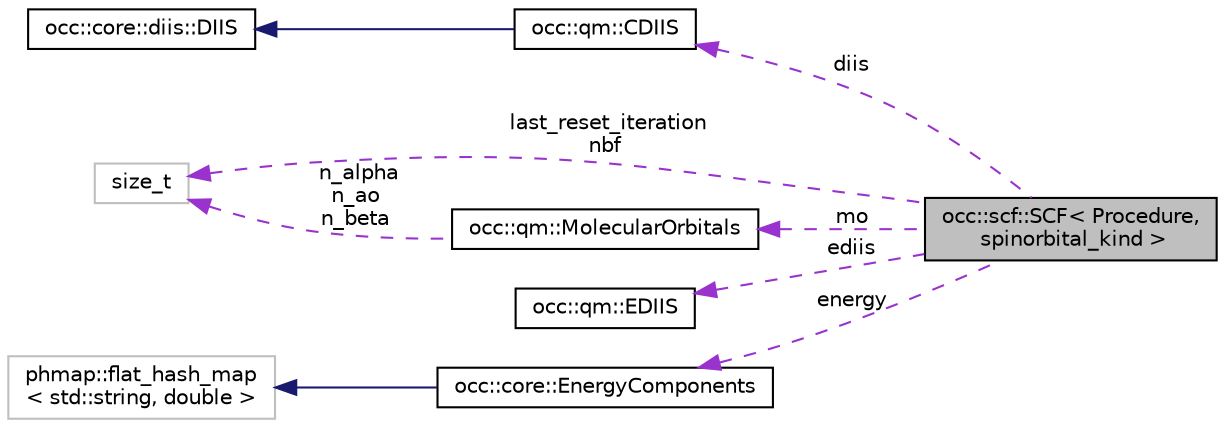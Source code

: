 digraph "occ::scf::SCF&lt; Procedure, spinorbital_kind &gt;"
{
 // LATEX_PDF_SIZE
  bgcolor="transparent";
  edge [fontname="Helvetica",fontsize="10",labelfontname="Helvetica",labelfontsize="10"];
  node [fontname="Helvetica",fontsize="10",shape=record];
  rankdir="LR";
  Node1 [label="occ::scf::SCF\< Procedure,\l spinorbital_kind \>",height=0.2,width=0.4,color="black", fillcolor="grey75", style="filled", fontcolor="black",tooltip=" "];
  Node2 -> Node1 [dir="back",color="darkorchid3",fontsize="10",style="dashed",label=" diis" ,fontname="Helvetica"];
  Node2 [label="occ::qm::CDIIS",height=0.2,width=0.4,color="black",URL="$classocc_1_1qm_1_1CDIIS.html",tooltip=" "];
  Node3 -> Node2 [dir="back",color="midnightblue",fontsize="10",style="solid",fontname="Helvetica"];
  Node3 [label="occ::core::diis::DIIS",height=0.2,width=0.4,color="black",URL="$classocc_1_1core_1_1diis_1_1DIIS.html",tooltip=" "];
  Node4 -> Node1 [dir="back",color="darkorchid3",fontsize="10",style="dashed",label=" mo" ,fontname="Helvetica"];
  Node4 [label="occ::qm::MolecularOrbitals",height=0.2,width=0.4,color="black",URL="$structocc_1_1qm_1_1MolecularOrbitals.html",tooltip=" "];
  Node5 -> Node4 [dir="back",color="darkorchid3",fontsize="10",style="dashed",label=" n_alpha\nn_ao\nn_beta" ,fontname="Helvetica"];
  Node5 [label="size_t",height=0.2,width=0.4,color="grey75",tooltip=" "];
  Node5 -> Node1 [dir="back",color="darkorchid3",fontsize="10",style="dashed",label=" last_reset_iteration\nnbf" ,fontname="Helvetica"];
  Node6 -> Node1 [dir="back",color="darkorchid3",fontsize="10",style="dashed",label=" ediis" ,fontname="Helvetica"];
  Node6 [label="occ::qm::EDIIS",height=0.2,width=0.4,color="black",URL="$classocc_1_1qm_1_1EDIIS.html",tooltip=" "];
  Node7 -> Node1 [dir="back",color="darkorchid3",fontsize="10",style="dashed",label=" energy" ,fontname="Helvetica"];
  Node7 [label="occ::core::EnergyComponents",height=0.2,width=0.4,color="black",URL="$classocc_1_1core_1_1EnergyComponents.html",tooltip="Storage class for components of energy, separated by the dot character."];
  Node8 -> Node7 [dir="back",color="midnightblue",fontsize="10",style="solid",fontname="Helvetica"];
  Node8 [label="phmap::flat_hash_map\l\< std::string, double \>",height=0.2,width=0.4,color="grey75",tooltip=" "];
}
